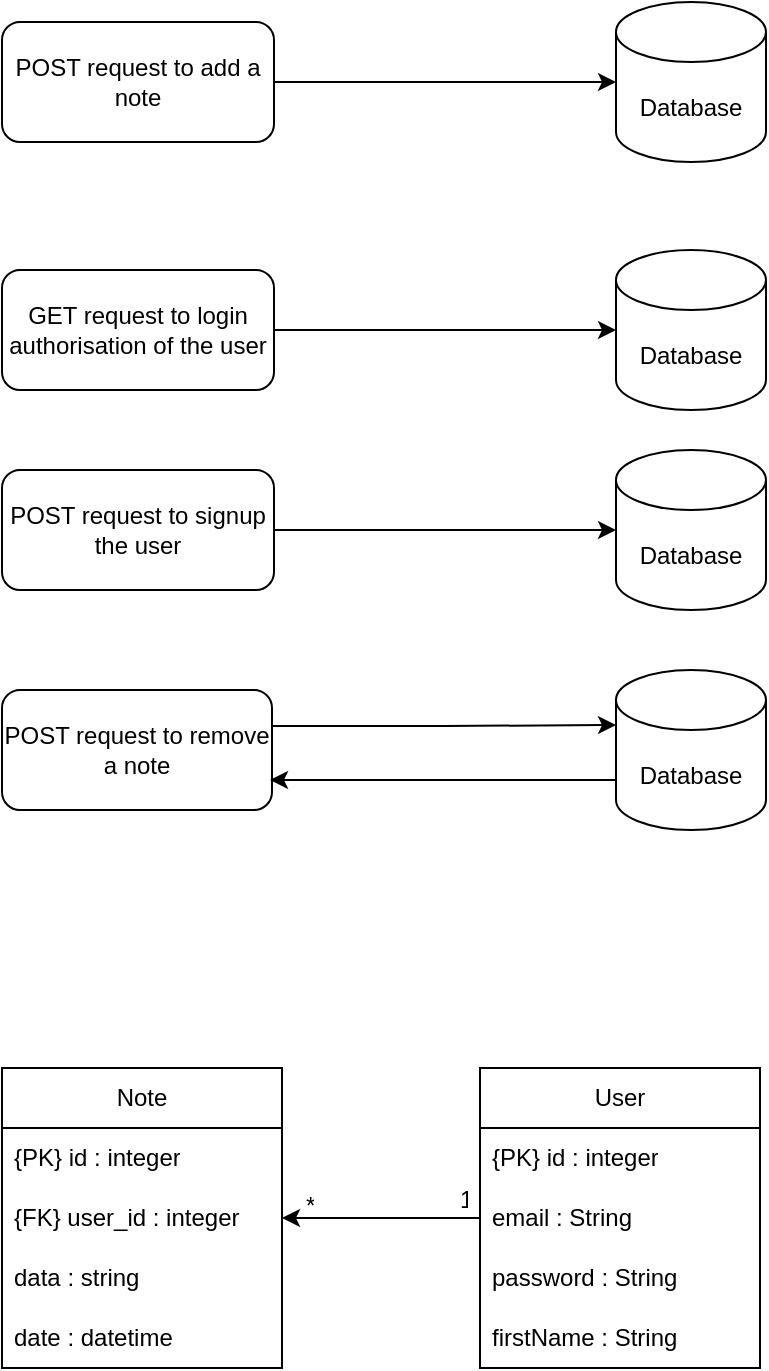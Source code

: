 <mxfile version="22.0.4" type="github">
  <diagram name="Page-1" id="uPg6snv2tzJXgFNiM9jB">
    <mxGraphModel dx="558" dy="416" grid="0" gridSize="10" guides="1" tooltips="1" connect="1" arrows="1" fold="1" page="1" pageScale="1" pageWidth="827" pageHeight="1169" math="0" shadow="0">
      <root>
        <mxCell id="0" />
        <mxCell id="1" parent="0" />
        <mxCell id="vUhW8tttIEPbLT15ki83-34" value="POST request to add a note" style="rounded=1;whiteSpace=wrap;html=1;" vertex="1" parent="1">
          <mxGeometry x="224" y="66" width="136" height="60" as="geometry" />
        </mxCell>
        <mxCell id="vUhW8tttIEPbLT15ki83-35" value="Database" style="shape=cylinder3;whiteSpace=wrap;html=1;boundedLbl=1;backgroundOutline=1;size=15;" vertex="1" parent="1">
          <mxGeometry x="531" y="56" width="75" height="80" as="geometry" />
        </mxCell>
        <mxCell id="vUhW8tttIEPbLT15ki83-36" style="edgeStyle=orthogonalEdgeStyle;rounded=0;orthogonalLoop=1;jettySize=auto;html=1;entryX=0;entryY=0.5;entryDx=0;entryDy=0;entryPerimeter=0;" edge="1" parent="1" source="vUhW8tttIEPbLT15ki83-34" target="vUhW8tttIEPbLT15ki83-35">
          <mxGeometry relative="1" as="geometry" />
        </mxCell>
        <mxCell id="vUhW8tttIEPbLT15ki83-38" value="Database" style="shape=cylinder3;whiteSpace=wrap;html=1;boundedLbl=1;backgroundOutline=1;size=15;" vertex="1" parent="1">
          <mxGeometry x="531" y="180" width="75" height="80" as="geometry" />
        </mxCell>
        <mxCell id="vUhW8tttIEPbLT15ki83-40" value="POST request to remove a note" style="rounded=1;whiteSpace=wrap;html=1;" vertex="1" parent="1">
          <mxGeometry x="224" y="400" width="135" height="60" as="geometry" />
        </mxCell>
        <mxCell id="vUhW8tttIEPbLT15ki83-41" value="GET request to login authorisation of the user" style="rounded=1;whiteSpace=wrap;html=1;" vertex="1" parent="1">
          <mxGeometry x="224" y="190" width="136" height="60" as="geometry" />
        </mxCell>
        <mxCell id="vUhW8tttIEPbLT15ki83-44" style="edgeStyle=orthogonalEdgeStyle;rounded=0;orthogonalLoop=1;jettySize=auto;html=1;" edge="1" parent="1" source="vUhW8tttIEPbLT15ki83-42">
          <mxGeometry relative="1" as="geometry">
            <mxPoint x="358" y="445" as="targetPoint" />
            <Array as="points">
              <mxPoint x="489" y="445" />
              <mxPoint x="489" y="445" />
            </Array>
          </mxGeometry>
        </mxCell>
        <mxCell id="vUhW8tttIEPbLT15ki83-42" value="Database" style="shape=cylinder3;whiteSpace=wrap;html=1;boundedLbl=1;backgroundOutline=1;size=15;" vertex="1" parent="1">
          <mxGeometry x="531" y="390" width="75" height="80" as="geometry" />
        </mxCell>
        <mxCell id="vUhW8tttIEPbLT15ki83-43" style="edgeStyle=orthogonalEdgeStyle;rounded=0;orthogonalLoop=1;jettySize=auto;html=1;entryX=0;entryY=0;entryDx=0;entryDy=27.5;entryPerimeter=0;exitX=1;exitY=0.25;exitDx=0;exitDy=0;" edge="1" parent="1" source="vUhW8tttIEPbLT15ki83-40" target="vUhW8tttIEPbLT15ki83-42">
          <mxGeometry relative="1" as="geometry">
            <Array as="points">
              <mxPoint x="359" y="418" />
              <mxPoint x="445" y="418" />
            </Array>
          </mxGeometry>
        </mxCell>
        <mxCell id="vUhW8tttIEPbLT15ki83-46" style="edgeStyle=orthogonalEdgeStyle;rounded=0;orthogonalLoop=1;jettySize=auto;html=1;entryX=0;entryY=0.5;entryDx=0;entryDy=0;entryPerimeter=0;" edge="1" parent="1" source="vUhW8tttIEPbLT15ki83-41" target="vUhW8tttIEPbLT15ki83-38">
          <mxGeometry relative="1" as="geometry" />
        </mxCell>
        <mxCell id="vUhW8tttIEPbLT15ki83-47" value="POST request to signup the user" style="rounded=1;whiteSpace=wrap;html=1;" vertex="1" parent="1">
          <mxGeometry x="224" y="290" width="136" height="60" as="geometry" />
        </mxCell>
        <mxCell id="vUhW8tttIEPbLT15ki83-48" style="edgeStyle=orthogonalEdgeStyle;rounded=0;orthogonalLoop=1;jettySize=auto;html=1;entryX=0;entryY=0.5;entryDx=0;entryDy=0;entryPerimeter=0;" edge="1" source="vUhW8tttIEPbLT15ki83-47" target="vUhW8tttIEPbLT15ki83-49" parent="1">
          <mxGeometry relative="1" as="geometry" />
        </mxCell>
        <mxCell id="vUhW8tttIEPbLT15ki83-49" value="Database" style="shape=cylinder3;whiteSpace=wrap;html=1;boundedLbl=1;backgroundOutline=1;size=15;" vertex="1" parent="1">
          <mxGeometry x="531" y="280" width="75" height="80" as="geometry" />
        </mxCell>
        <mxCell id="vUhW8tttIEPbLT15ki83-50" value="Note" style="swimlane;fontStyle=0;childLayout=stackLayout;horizontal=1;startSize=30;horizontalStack=0;resizeParent=1;resizeParentMax=0;resizeLast=0;collapsible=1;marginBottom=0;whiteSpace=wrap;html=1;" vertex="1" parent="1">
          <mxGeometry x="224" y="589" width="140" height="150" as="geometry" />
        </mxCell>
        <mxCell id="vUhW8tttIEPbLT15ki83-51" value="{PK} id : integer" style="text;strokeColor=none;fillColor=none;align=left;verticalAlign=middle;spacingLeft=4;spacingRight=4;overflow=hidden;points=[[0,0.5],[1,0.5]];portConstraint=eastwest;rotatable=0;whiteSpace=wrap;html=1;" vertex="1" parent="vUhW8tttIEPbLT15ki83-50">
          <mxGeometry y="30" width="140" height="30" as="geometry" />
        </mxCell>
        <mxCell id="vUhW8tttIEPbLT15ki83-52" value="{FK} user_id : integer" style="text;strokeColor=none;fillColor=none;align=left;verticalAlign=middle;spacingLeft=4;spacingRight=4;overflow=hidden;points=[[0,0.5],[1,0.5]];portConstraint=eastwest;rotatable=0;whiteSpace=wrap;html=1;" vertex="1" parent="vUhW8tttIEPbLT15ki83-50">
          <mxGeometry y="60" width="140" height="30" as="geometry" />
        </mxCell>
        <mxCell id="vUhW8tttIEPbLT15ki83-53" value="data : string&amp;nbsp;" style="text;strokeColor=none;fillColor=none;align=left;verticalAlign=middle;spacingLeft=4;spacingRight=4;overflow=hidden;points=[[0,0.5],[1,0.5]];portConstraint=eastwest;rotatable=0;whiteSpace=wrap;html=1;" vertex="1" parent="vUhW8tttIEPbLT15ki83-50">
          <mxGeometry y="90" width="140" height="30" as="geometry" />
        </mxCell>
        <mxCell id="vUhW8tttIEPbLT15ki83-58" value="date : datetime" style="text;strokeColor=none;fillColor=none;align=left;verticalAlign=middle;spacingLeft=4;spacingRight=4;overflow=hidden;points=[[0,0.5],[1,0.5]];portConstraint=eastwest;rotatable=0;whiteSpace=wrap;html=1;" vertex="1" parent="vUhW8tttIEPbLT15ki83-50">
          <mxGeometry y="120" width="140" height="30" as="geometry" />
        </mxCell>
        <mxCell id="vUhW8tttIEPbLT15ki83-60" style="edgeStyle=orthogonalEdgeStyle;rounded=0;orthogonalLoop=1;jettySize=auto;html=1;entryX=1;entryY=0.5;entryDx=0;entryDy=0;" edge="1" parent="1" source="vUhW8tttIEPbLT15ki83-54" target="vUhW8tttIEPbLT15ki83-52">
          <mxGeometry relative="1" as="geometry" />
        </mxCell>
        <mxCell id="vUhW8tttIEPbLT15ki83-54" value="User" style="swimlane;fontStyle=0;childLayout=stackLayout;horizontal=1;startSize=30;horizontalStack=0;resizeParent=1;resizeParentMax=0;resizeLast=0;collapsible=1;marginBottom=0;whiteSpace=wrap;html=1;" vertex="1" parent="1">
          <mxGeometry x="463" y="589" width="140" height="150" as="geometry" />
        </mxCell>
        <mxCell id="vUhW8tttIEPbLT15ki83-55" value="{PK} id : integer" style="text;strokeColor=none;fillColor=none;align=left;verticalAlign=middle;spacingLeft=4;spacingRight=4;overflow=hidden;points=[[0,0.5],[1,0.5]];portConstraint=eastwest;rotatable=0;whiteSpace=wrap;html=1;" vertex="1" parent="vUhW8tttIEPbLT15ki83-54">
          <mxGeometry y="30" width="140" height="30" as="geometry" />
        </mxCell>
        <mxCell id="vUhW8tttIEPbLT15ki83-56" value="email : String" style="text;strokeColor=none;fillColor=none;align=left;verticalAlign=middle;spacingLeft=4;spacingRight=4;overflow=hidden;points=[[0,0.5],[1,0.5]];portConstraint=eastwest;rotatable=0;whiteSpace=wrap;html=1;" vertex="1" parent="vUhW8tttIEPbLT15ki83-54">
          <mxGeometry y="60" width="140" height="30" as="geometry" />
        </mxCell>
        <mxCell id="vUhW8tttIEPbLT15ki83-57" value="password : String" style="text;strokeColor=none;fillColor=none;align=left;verticalAlign=middle;spacingLeft=4;spacingRight=4;overflow=hidden;points=[[0,0.5],[1,0.5]];portConstraint=eastwest;rotatable=0;whiteSpace=wrap;html=1;" vertex="1" parent="vUhW8tttIEPbLT15ki83-54">
          <mxGeometry y="90" width="140" height="30" as="geometry" />
        </mxCell>
        <mxCell id="vUhW8tttIEPbLT15ki83-59" value="firstName : String" style="text;strokeColor=none;fillColor=none;align=left;verticalAlign=middle;spacingLeft=4;spacingRight=4;overflow=hidden;points=[[0,0.5],[1,0.5]];portConstraint=eastwest;rotatable=0;whiteSpace=wrap;html=1;" vertex="1" parent="vUhW8tttIEPbLT15ki83-54">
          <mxGeometry y="120" width="140" height="30" as="geometry" />
        </mxCell>
        <mxCell id="vUhW8tttIEPbLT15ki83-62" value="1" style="text;strokeColor=none;fillColor=none;align=left;verticalAlign=middle;spacingLeft=4;spacingRight=4;overflow=hidden;points=[[0,0.5],[1,0.5]];portConstraint=eastwest;rotatable=0;whiteSpace=wrap;html=1;" vertex="1" parent="1">
          <mxGeometry x="447" y="640" width="14" height="30" as="geometry" />
        </mxCell>
        <mxCell id="vUhW8tttIEPbLT15ki83-63" value="*" style="text;strokeColor=none;fillColor=none;align=left;verticalAlign=middle;spacingLeft=4;spacingRight=4;overflow=hidden;points=[[0,0.5],[1,0.5]];portConstraint=eastwest;rotatable=0;whiteSpace=wrap;html=1;" vertex="1" parent="1">
          <mxGeometry x="370" y="643" width="14" height="30" as="geometry" />
        </mxCell>
      </root>
    </mxGraphModel>
  </diagram>
</mxfile>
